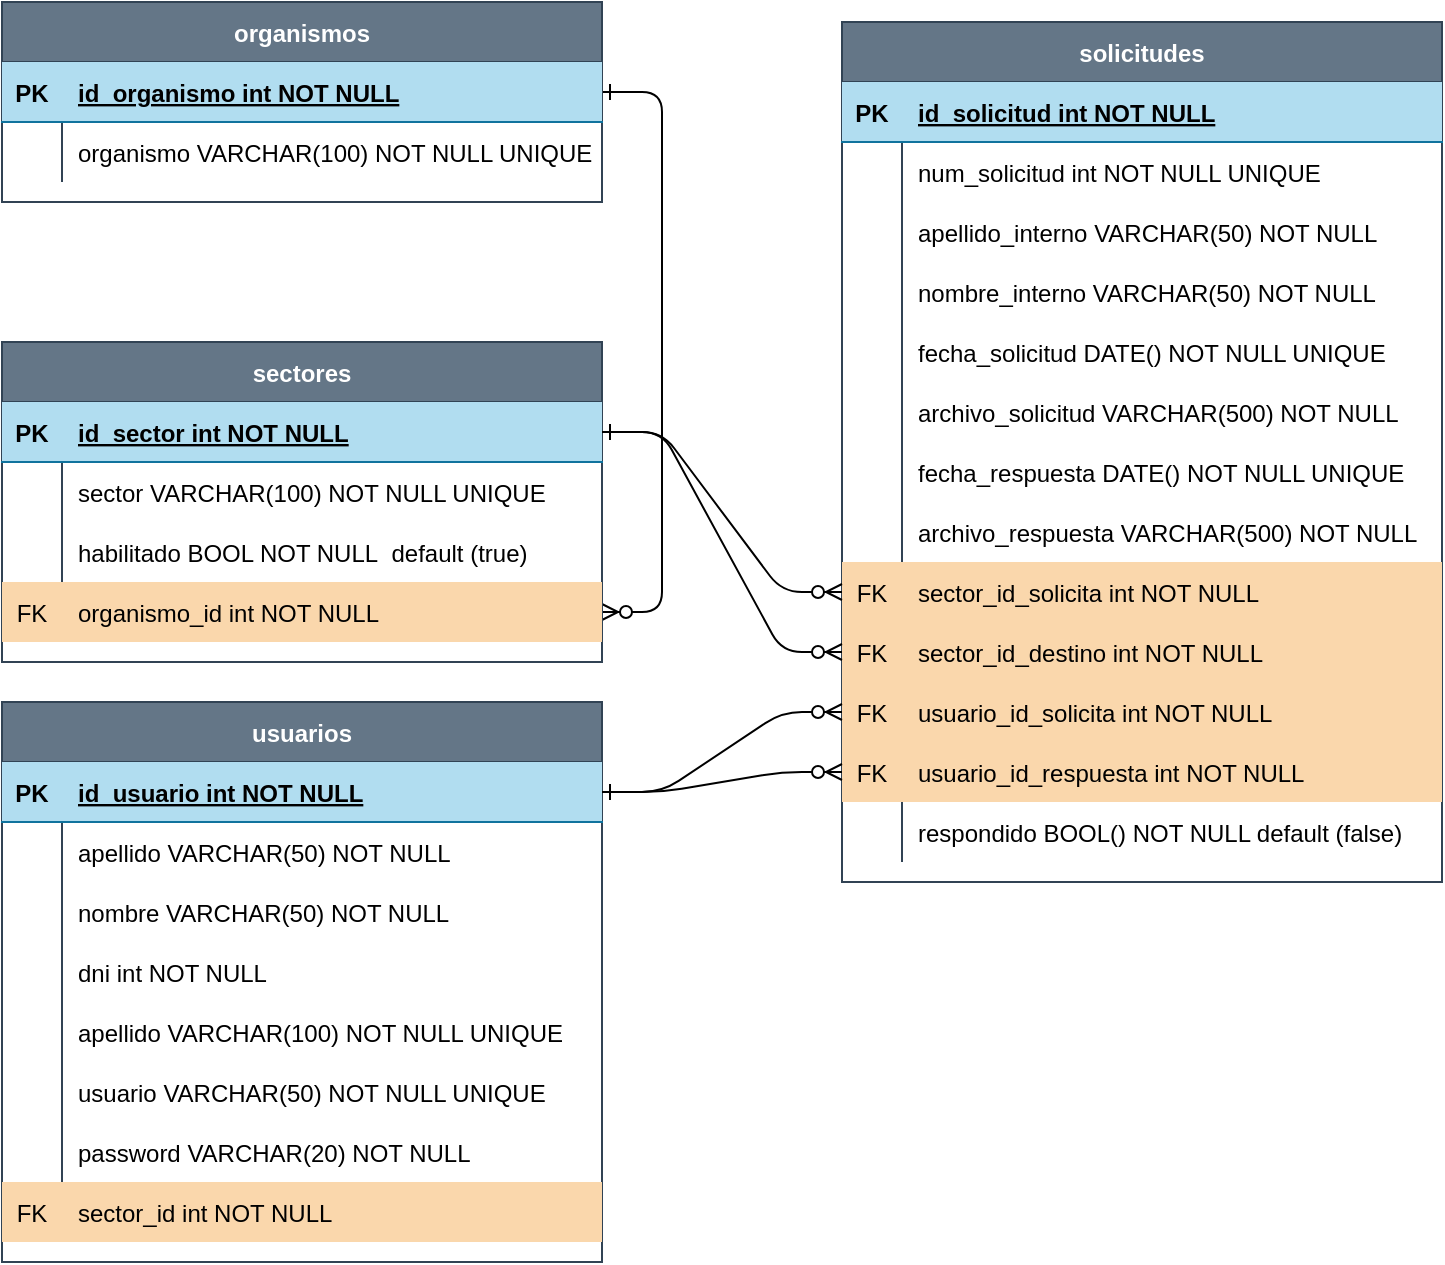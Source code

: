 <mxfile version="20.8.20" type="github">
  <diagram id="R2lEEEUBdFMjLlhIrx00" name="Page-1">
    <mxGraphModel dx="914" dy="766" grid="1" gridSize="10" guides="1" tooltips="1" connect="1" arrows="1" fold="1" page="1" pageScale="1" pageWidth="850" pageHeight="1100" math="0" shadow="0" extFonts="Permanent Marker^https://fonts.googleapis.com/css?family=Permanent+Marker">
      <root>
        <mxCell id="0" />
        <mxCell id="1" parent="0" />
        <mxCell id="C-vyLk0tnHw3VtMMgP7b-12" value="" style="edgeStyle=entityRelationEdgeStyle;endArrow=ERzeroToMany;startArrow=ERone;endFill=1;startFill=0;" parent="1" source="C-vyLk0tnHw3VtMMgP7b-3" target="x71KSPe7L1mLQkggoHx_-8" edge="1">
          <mxGeometry width="100" height="100" relative="1" as="geometry">
            <mxPoint x="400" y="180" as="sourcePoint" />
            <mxPoint x="700" y="355" as="targetPoint" />
          </mxGeometry>
        </mxCell>
        <mxCell id="C-vyLk0tnHw3VtMMgP7b-2" value="organismos" style="shape=table;startSize=30;container=1;collapsible=1;childLayout=tableLayout;fixedRows=1;rowLines=0;fontStyle=1;align=center;resizeLast=1;fillColor=#647687;strokeColor=#314354;fontColor=#ffffff;" parent="1" vertex="1">
          <mxGeometry x="80" y="90" width="300" height="100" as="geometry" />
        </mxCell>
        <mxCell id="C-vyLk0tnHw3VtMMgP7b-3" value="" style="shape=partialRectangle;collapsible=0;dropTarget=0;pointerEvents=0;fillColor=#b1ddf0;points=[[0,0.5],[1,0.5]];portConstraint=eastwest;top=0;left=0;right=0;bottom=1;strokeColor=#10739e;" parent="C-vyLk0tnHw3VtMMgP7b-2" vertex="1">
          <mxGeometry y="30" width="300" height="30" as="geometry" />
        </mxCell>
        <mxCell id="C-vyLk0tnHw3VtMMgP7b-4" value="PK" style="shape=partialRectangle;overflow=hidden;connectable=0;fillColor=none;top=0;left=0;bottom=0;right=0;fontStyle=1;" parent="C-vyLk0tnHw3VtMMgP7b-3" vertex="1">
          <mxGeometry width="30" height="30" as="geometry">
            <mxRectangle width="30" height="30" as="alternateBounds" />
          </mxGeometry>
        </mxCell>
        <mxCell id="C-vyLk0tnHw3VtMMgP7b-5" value="id_organismo int NOT NULL " style="shape=partialRectangle;overflow=hidden;connectable=0;fillColor=none;top=0;left=0;bottom=0;right=0;align=left;spacingLeft=6;fontStyle=5;" parent="C-vyLk0tnHw3VtMMgP7b-3" vertex="1">
          <mxGeometry x="30" width="270" height="30" as="geometry">
            <mxRectangle width="270" height="30" as="alternateBounds" />
          </mxGeometry>
        </mxCell>
        <mxCell id="C-vyLk0tnHw3VtMMgP7b-9" value="" style="shape=partialRectangle;collapsible=0;dropTarget=0;pointerEvents=0;fillColor=none;points=[[0,0.5],[1,0.5]];portConstraint=eastwest;top=0;left=0;right=0;bottom=0;" parent="C-vyLk0tnHw3VtMMgP7b-2" vertex="1">
          <mxGeometry y="60" width="300" height="30" as="geometry" />
        </mxCell>
        <mxCell id="C-vyLk0tnHw3VtMMgP7b-10" value="" style="shape=partialRectangle;overflow=hidden;connectable=0;fillColor=none;top=0;left=0;bottom=0;right=0;" parent="C-vyLk0tnHw3VtMMgP7b-9" vertex="1">
          <mxGeometry width="30" height="30" as="geometry">
            <mxRectangle width="30" height="30" as="alternateBounds" />
          </mxGeometry>
        </mxCell>
        <mxCell id="C-vyLk0tnHw3VtMMgP7b-11" value="organismo VARCHAR(100) NOT NULL UNIQUE" style="shape=partialRectangle;overflow=hidden;connectable=0;fillColor=none;top=0;left=0;bottom=0;right=0;align=left;spacingLeft=6;" parent="C-vyLk0tnHw3VtMMgP7b-9" vertex="1">
          <mxGeometry x="30" width="270" height="30" as="geometry">
            <mxRectangle width="270" height="30" as="alternateBounds" />
          </mxGeometry>
        </mxCell>
        <mxCell id="x71KSPe7L1mLQkggoHx_-1" value="sectores" style="shape=table;startSize=30;container=1;collapsible=1;childLayout=tableLayout;fixedRows=1;rowLines=0;fontStyle=1;align=center;resizeLast=1;fillColor=#647687;strokeColor=#314354;fontColor=#ffffff;" parent="1" vertex="1">
          <mxGeometry x="80" y="260" width="300" height="160" as="geometry" />
        </mxCell>
        <mxCell id="x71KSPe7L1mLQkggoHx_-2" value="" style="shape=partialRectangle;collapsible=0;dropTarget=0;pointerEvents=0;fillColor=#b1ddf0;points=[[0,0.5],[1,0.5]];portConstraint=eastwest;top=0;left=0;right=0;bottom=1;strokeColor=#10739e;" parent="x71KSPe7L1mLQkggoHx_-1" vertex="1">
          <mxGeometry y="30" width="300" height="30" as="geometry" />
        </mxCell>
        <mxCell id="x71KSPe7L1mLQkggoHx_-3" value="PK" style="shape=partialRectangle;overflow=hidden;connectable=0;fillColor=none;top=0;left=0;bottom=0;right=0;fontStyle=1;" parent="x71KSPe7L1mLQkggoHx_-2" vertex="1">
          <mxGeometry width="30" height="30" as="geometry">
            <mxRectangle width="30" height="30" as="alternateBounds" />
          </mxGeometry>
        </mxCell>
        <mxCell id="x71KSPe7L1mLQkggoHx_-4" value="id_sector int NOT NULL " style="shape=partialRectangle;overflow=hidden;connectable=0;fillColor=none;top=0;left=0;bottom=0;right=0;align=left;spacingLeft=6;fontStyle=5;" parent="x71KSPe7L1mLQkggoHx_-2" vertex="1">
          <mxGeometry x="30" width="270" height="30" as="geometry">
            <mxRectangle width="270" height="30" as="alternateBounds" />
          </mxGeometry>
        </mxCell>
        <mxCell id="x71KSPe7L1mLQkggoHx_-5" value="" style="shape=partialRectangle;collapsible=0;dropTarget=0;pointerEvents=0;fillColor=none;points=[[0,0.5],[1,0.5]];portConstraint=eastwest;top=0;left=0;right=0;bottom=0;" parent="x71KSPe7L1mLQkggoHx_-1" vertex="1">
          <mxGeometry y="60" width="300" height="30" as="geometry" />
        </mxCell>
        <mxCell id="x71KSPe7L1mLQkggoHx_-6" value="" style="shape=partialRectangle;overflow=hidden;connectable=0;fillColor=none;top=0;left=0;bottom=0;right=0;" parent="x71KSPe7L1mLQkggoHx_-5" vertex="1">
          <mxGeometry width="30" height="30" as="geometry">
            <mxRectangle width="30" height="30" as="alternateBounds" />
          </mxGeometry>
        </mxCell>
        <mxCell id="x71KSPe7L1mLQkggoHx_-7" value="sector VARCHAR(100) NOT NULL UNIQUE" style="shape=partialRectangle;overflow=hidden;connectable=0;fillColor=none;top=0;left=0;bottom=0;right=0;align=left;spacingLeft=6;" parent="x71KSPe7L1mLQkggoHx_-5" vertex="1">
          <mxGeometry x="30" width="270" height="30" as="geometry">
            <mxRectangle width="270" height="30" as="alternateBounds" />
          </mxGeometry>
        </mxCell>
        <mxCell id="_ndGO37qyhblYujin3GQ-9" value="" style="shape=partialRectangle;collapsible=0;dropTarget=0;pointerEvents=0;fillColor=none;points=[[0,0.5],[1,0.5]];portConstraint=eastwest;top=0;left=0;right=0;bottom=0;" vertex="1" parent="x71KSPe7L1mLQkggoHx_-1">
          <mxGeometry y="90" width="300" height="30" as="geometry" />
        </mxCell>
        <mxCell id="_ndGO37qyhblYujin3GQ-10" value="" style="shape=partialRectangle;overflow=hidden;connectable=0;fillColor=none;top=0;left=0;bottom=0;right=0;" vertex="1" parent="_ndGO37qyhblYujin3GQ-9">
          <mxGeometry width="30" height="30" as="geometry">
            <mxRectangle width="30" height="30" as="alternateBounds" />
          </mxGeometry>
        </mxCell>
        <mxCell id="_ndGO37qyhblYujin3GQ-11" value="habilitado BOOL NOT NULL  default (true)" style="shape=partialRectangle;overflow=hidden;connectable=0;fillColor=none;top=0;left=0;bottom=0;right=0;align=left;spacingLeft=6;" vertex="1" parent="_ndGO37qyhblYujin3GQ-9">
          <mxGeometry x="30" width="270" height="30" as="geometry">
            <mxRectangle width="270" height="30" as="alternateBounds" />
          </mxGeometry>
        </mxCell>
        <mxCell id="x71KSPe7L1mLQkggoHx_-8" value="" style="shape=partialRectangle;collapsible=0;dropTarget=0;pointerEvents=0;fillColor=#fad7ac;points=[[0,0.5],[1,0.5]];portConstraint=eastwest;top=0;left=0;right=0;bottom=0;strokeColor=#b46504;" parent="x71KSPe7L1mLQkggoHx_-1" vertex="1">
          <mxGeometry y="120" width="300" height="30" as="geometry" />
        </mxCell>
        <mxCell id="x71KSPe7L1mLQkggoHx_-9" value="FK" style="shape=partialRectangle;overflow=hidden;connectable=0;fillColor=none;top=0;left=0;bottom=0;right=0;" parent="x71KSPe7L1mLQkggoHx_-8" vertex="1">
          <mxGeometry width="30" height="30" as="geometry">
            <mxRectangle width="30" height="30" as="alternateBounds" />
          </mxGeometry>
        </mxCell>
        <mxCell id="x71KSPe7L1mLQkggoHx_-10" value="organismo_id int NOT NULL" style="shape=partialRectangle;overflow=hidden;connectable=0;fillColor=none;top=0;left=0;bottom=0;right=0;align=left;spacingLeft=6;" parent="x71KSPe7L1mLQkggoHx_-8" vertex="1">
          <mxGeometry x="30" width="270" height="30" as="geometry">
            <mxRectangle width="270" height="30" as="alternateBounds" />
          </mxGeometry>
        </mxCell>
        <mxCell id="x71KSPe7L1mLQkggoHx_-11" value="solicitudes" style="shape=table;startSize=30;container=1;collapsible=1;childLayout=tableLayout;fixedRows=1;rowLines=0;fontStyle=1;align=center;resizeLast=1;fillColor=#647687;strokeColor=#314354;fontColor=#ffffff;" parent="1" vertex="1">
          <mxGeometry x="500" y="100" width="300" height="430" as="geometry" />
        </mxCell>
        <mxCell id="x71KSPe7L1mLQkggoHx_-12" value="" style="shape=partialRectangle;collapsible=0;dropTarget=0;pointerEvents=0;fillColor=#b1ddf0;points=[[0,0.5],[1,0.5]];portConstraint=eastwest;top=0;left=0;right=0;bottom=1;strokeColor=#10739e;" parent="x71KSPe7L1mLQkggoHx_-11" vertex="1">
          <mxGeometry y="30" width="300" height="30" as="geometry" />
        </mxCell>
        <mxCell id="x71KSPe7L1mLQkggoHx_-13" value="PK" style="shape=partialRectangle;overflow=hidden;connectable=0;fillColor=none;top=0;left=0;bottom=0;right=0;fontStyle=1;" parent="x71KSPe7L1mLQkggoHx_-12" vertex="1">
          <mxGeometry width="30" height="30" as="geometry">
            <mxRectangle width="30" height="30" as="alternateBounds" />
          </mxGeometry>
        </mxCell>
        <mxCell id="x71KSPe7L1mLQkggoHx_-14" value="id_solicitud int NOT NULL " style="shape=partialRectangle;overflow=hidden;connectable=0;fillColor=none;top=0;left=0;bottom=0;right=0;align=left;spacingLeft=6;fontStyle=5;" parent="x71KSPe7L1mLQkggoHx_-12" vertex="1">
          <mxGeometry x="30" width="270" height="30" as="geometry">
            <mxRectangle width="270" height="30" as="alternateBounds" />
          </mxGeometry>
        </mxCell>
        <mxCell id="x71KSPe7L1mLQkggoHx_-15" value="" style="shape=partialRectangle;collapsible=0;dropTarget=0;pointerEvents=0;fillColor=none;points=[[0,0.5],[1,0.5]];portConstraint=eastwest;top=0;left=0;right=0;bottom=0;" parent="x71KSPe7L1mLQkggoHx_-11" vertex="1">
          <mxGeometry y="60" width="300" height="30" as="geometry" />
        </mxCell>
        <mxCell id="x71KSPe7L1mLQkggoHx_-16" value="" style="shape=partialRectangle;overflow=hidden;connectable=0;fillColor=none;top=0;left=0;bottom=0;right=0;" parent="x71KSPe7L1mLQkggoHx_-15" vertex="1">
          <mxGeometry width="30" height="30" as="geometry">
            <mxRectangle width="30" height="30" as="alternateBounds" />
          </mxGeometry>
        </mxCell>
        <mxCell id="x71KSPe7L1mLQkggoHx_-17" value="num_solicitud int NOT NULL UNIQUE" style="shape=partialRectangle;overflow=hidden;connectable=0;fillColor=none;top=0;left=0;bottom=0;right=0;align=left;spacingLeft=6;" parent="x71KSPe7L1mLQkggoHx_-15" vertex="1">
          <mxGeometry x="30" width="270" height="30" as="geometry">
            <mxRectangle width="270" height="30" as="alternateBounds" />
          </mxGeometry>
        </mxCell>
        <mxCell id="x71KSPe7L1mLQkggoHx_-21" value="" style="shape=partialRectangle;collapsible=0;dropTarget=0;pointerEvents=0;fillColor=none;points=[[0,0.5],[1,0.5]];portConstraint=eastwest;top=0;left=0;right=0;bottom=0;" parent="x71KSPe7L1mLQkggoHx_-11" vertex="1">
          <mxGeometry y="90" width="300" height="30" as="geometry" />
        </mxCell>
        <mxCell id="x71KSPe7L1mLQkggoHx_-22" value="" style="shape=partialRectangle;overflow=hidden;connectable=0;fillColor=none;top=0;left=0;bottom=0;right=0;" parent="x71KSPe7L1mLQkggoHx_-21" vertex="1">
          <mxGeometry width="30" height="30" as="geometry">
            <mxRectangle width="30" height="30" as="alternateBounds" />
          </mxGeometry>
        </mxCell>
        <mxCell id="x71KSPe7L1mLQkggoHx_-23" value="apellido_interno VARCHAR(50) NOT NULL" style="shape=partialRectangle;overflow=hidden;connectable=0;fillColor=none;top=0;left=0;bottom=0;right=0;align=left;spacingLeft=6;" parent="x71KSPe7L1mLQkggoHx_-21" vertex="1">
          <mxGeometry x="30" width="270" height="30" as="geometry">
            <mxRectangle width="270" height="30" as="alternateBounds" />
          </mxGeometry>
        </mxCell>
        <mxCell id="x71KSPe7L1mLQkggoHx_-24" value="" style="shape=partialRectangle;collapsible=0;dropTarget=0;pointerEvents=0;fillColor=none;points=[[0,0.5],[1,0.5]];portConstraint=eastwest;top=0;left=0;right=0;bottom=0;" parent="x71KSPe7L1mLQkggoHx_-11" vertex="1">
          <mxGeometry y="120" width="300" height="30" as="geometry" />
        </mxCell>
        <mxCell id="x71KSPe7L1mLQkggoHx_-25" value="" style="shape=partialRectangle;overflow=hidden;connectable=0;fillColor=none;top=0;left=0;bottom=0;right=0;" parent="x71KSPe7L1mLQkggoHx_-24" vertex="1">
          <mxGeometry width="30" height="30" as="geometry">
            <mxRectangle width="30" height="30" as="alternateBounds" />
          </mxGeometry>
        </mxCell>
        <mxCell id="x71KSPe7L1mLQkggoHx_-26" value="nombre_interno VARCHAR(50) NOT NULL " style="shape=partialRectangle;overflow=hidden;connectable=0;fillColor=none;top=0;left=0;bottom=0;right=0;align=left;spacingLeft=6;" parent="x71KSPe7L1mLQkggoHx_-24" vertex="1">
          <mxGeometry x="30" width="270" height="30" as="geometry">
            <mxRectangle width="270" height="30" as="alternateBounds" />
          </mxGeometry>
        </mxCell>
        <mxCell id="x71KSPe7L1mLQkggoHx_-27" value="" style="shape=partialRectangle;collapsible=0;dropTarget=0;pointerEvents=0;fillColor=none;points=[[0,0.5],[1,0.5]];portConstraint=eastwest;top=0;left=0;right=0;bottom=0;" parent="x71KSPe7L1mLQkggoHx_-11" vertex="1">
          <mxGeometry y="150" width="300" height="30" as="geometry" />
        </mxCell>
        <mxCell id="x71KSPe7L1mLQkggoHx_-28" value="" style="shape=partialRectangle;overflow=hidden;connectable=0;fillColor=none;top=0;left=0;bottom=0;right=0;" parent="x71KSPe7L1mLQkggoHx_-27" vertex="1">
          <mxGeometry width="30" height="30" as="geometry">
            <mxRectangle width="30" height="30" as="alternateBounds" />
          </mxGeometry>
        </mxCell>
        <mxCell id="x71KSPe7L1mLQkggoHx_-29" value="fecha_solicitud DATE() NOT NULL UNIQUE" style="shape=partialRectangle;overflow=hidden;connectable=0;fillColor=none;top=0;left=0;bottom=0;right=0;align=left;spacingLeft=6;" parent="x71KSPe7L1mLQkggoHx_-27" vertex="1">
          <mxGeometry x="30" width="270" height="30" as="geometry">
            <mxRectangle width="270" height="30" as="alternateBounds" />
          </mxGeometry>
        </mxCell>
        <mxCell id="x71KSPe7L1mLQkggoHx_-30" value="" style="shape=partialRectangle;collapsible=0;dropTarget=0;pointerEvents=0;fillColor=none;points=[[0,0.5],[1,0.5]];portConstraint=eastwest;top=0;left=0;right=0;bottom=0;" parent="x71KSPe7L1mLQkggoHx_-11" vertex="1">
          <mxGeometry y="180" width="300" height="30" as="geometry" />
        </mxCell>
        <mxCell id="x71KSPe7L1mLQkggoHx_-31" value="" style="shape=partialRectangle;overflow=hidden;connectable=0;fillColor=none;top=0;left=0;bottom=0;right=0;" parent="x71KSPe7L1mLQkggoHx_-30" vertex="1">
          <mxGeometry width="30" height="30" as="geometry">
            <mxRectangle width="30" height="30" as="alternateBounds" />
          </mxGeometry>
        </mxCell>
        <mxCell id="x71KSPe7L1mLQkggoHx_-32" value="archivo_solicitud VARCHAR(500) NOT NULL " style="shape=partialRectangle;overflow=hidden;connectable=0;fillColor=none;top=0;left=0;bottom=0;right=0;align=left;spacingLeft=6;" parent="x71KSPe7L1mLQkggoHx_-30" vertex="1">
          <mxGeometry x="30" width="270" height="30" as="geometry">
            <mxRectangle width="270" height="30" as="alternateBounds" />
          </mxGeometry>
        </mxCell>
        <mxCell id="x71KSPe7L1mLQkggoHx_-38" value="" style="shape=partialRectangle;collapsible=0;dropTarget=0;pointerEvents=0;fillColor=none;points=[[0,0.5],[1,0.5]];portConstraint=eastwest;top=0;left=0;right=0;bottom=0;" parent="x71KSPe7L1mLQkggoHx_-11" vertex="1">
          <mxGeometry y="210" width="300" height="30" as="geometry" />
        </mxCell>
        <mxCell id="x71KSPe7L1mLQkggoHx_-39" value="" style="shape=partialRectangle;overflow=hidden;connectable=0;fillColor=none;top=0;left=0;bottom=0;right=0;" parent="x71KSPe7L1mLQkggoHx_-38" vertex="1">
          <mxGeometry width="30" height="30" as="geometry">
            <mxRectangle width="30" height="30" as="alternateBounds" />
          </mxGeometry>
        </mxCell>
        <mxCell id="x71KSPe7L1mLQkggoHx_-40" value="fecha_respuesta DATE() NOT NULL UNIQUE" style="shape=partialRectangle;overflow=hidden;connectable=0;fillColor=none;top=0;left=0;bottom=0;right=0;align=left;spacingLeft=6;" parent="x71KSPe7L1mLQkggoHx_-38" vertex="1">
          <mxGeometry x="30" width="270" height="30" as="geometry">
            <mxRectangle width="270" height="30" as="alternateBounds" />
          </mxGeometry>
        </mxCell>
        <mxCell id="_ndGO37qyhblYujin3GQ-12" value="" style="shape=partialRectangle;collapsible=0;dropTarget=0;pointerEvents=0;fillColor=none;points=[[0,0.5],[1,0.5]];portConstraint=eastwest;top=0;left=0;right=0;bottom=0;" vertex="1" parent="x71KSPe7L1mLQkggoHx_-11">
          <mxGeometry y="240" width="300" height="30" as="geometry" />
        </mxCell>
        <mxCell id="_ndGO37qyhblYujin3GQ-13" value="" style="shape=partialRectangle;overflow=hidden;connectable=0;fillColor=none;top=0;left=0;bottom=0;right=0;" vertex="1" parent="_ndGO37qyhblYujin3GQ-12">
          <mxGeometry width="30" height="30" as="geometry">
            <mxRectangle width="30" height="30" as="alternateBounds" />
          </mxGeometry>
        </mxCell>
        <mxCell id="_ndGO37qyhblYujin3GQ-14" value="archivo_respuesta VARCHAR(500) NOT NULL " style="shape=partialRectangle;overflow=hidden;connectable=0;fillColor=none;top=0;left=0;bottom=0;right=0;align=left;spacingLeft=6;" vertex="1" parent="_ndGO37qyhblYujin3GQ-12">
          <mxGeometry x="30" width="270" height="30" as="geometry">
            <mxRectangle width="270" height="30" as="alternateBounds" />
          </mxGeometry>
        </mxCell>
        <mxCell id="x71KSPe7L1mLQkggoHx_-18" value="" style="shape=partialRectangle;collapsible=0;dropTarget=0;pointerEvents=0;fillColor=#fad7ac;points=[[0,0.5],[1,0.5]];portConstraint=eastwest;top=0;left=0;right=0;bottom=0;strokeColor=#b46504;" parent="x71KSPe7L1mLQkggoHx_-11" vertex="1">
          <mxGeometry y="270" width="300" height="30" as="geometry" />
        </mxCell>
        <mxCell id="x71KSPe7L1mLQkggoHx_-19" value="FK" style="shape=partialRectangle;overflow=hidden;connectable=0;fillColor=none;top=0;left=0;bottom=0;right=0;" parent="x71KSPe7L1mLQkggoHx_-18" vertex="1">
          <mxGeometry width="30" height="30" as="geometry">
            <mxRectangle width="30" height="30" as="alternateBounds" />
          </mxGeometry>
        </mxCell>
        <mxCell id="x71KSPe7L1mLQkggoHx_-20" value="sector_id_solicita int NOT NULL" style="shape=partialRectangle;overflow=hidden;connectable=0;fillColor=none;top=0;left=0;bottom=0;right=0;align=left;spacingLeft=6;" parent="x71KSPe7L1mLQkggoHx_-18" vertex="1">
          <mxGeometry x="30" width="270" height="30" as="geometry">
            <mxRectangle width="270" height="30" as="alternateBounds" />
          </mxGeometry>
        </mxCell>
        <mxCell id="x71KSPe7L1mLQkggoHx_-33" value="" style="shape=partialRectangle;collapsible=0;dropTarget=0;pointerEvents=0;fillColor=#fad7ac;points=[[0,0.5],[1,0.5]];portConstraint=eastwest;top=0;left=0;right=0;bottom=0;strokeColor=#b46504;" parent="x71KSPe7L1mLQkggoHx_-11" vertex="1">
          <mxGeometry y="300" width="300" height="30" as="geometry" />
        </mxCell>
        <mxCell id="x71KSPe7L1mLQkggoHx_-34" value="FK" style="shape=partialRectangle;overflow=hidden;connectable=0;fillColor=none;top=0;left=0;bottom=0;right=0;" parent="x71KSPe7L1mLQkggoHx_-33" vertex="1">
          <mxGeometry width="30" height="30" as="geometry">
            <mxRectangle width="30" height="30" as="alternateBounds" />
          </mxGeometry>
        </mxCell>
        <mxCell id="x71KSPe7L1mLQkggoHx_-35" value="sector_id_destino int NOT NULL" style="shape=partialRectangle;overflow=hidden;connectable=0;fillColor=none;top=0;left=0;bottom=0;right=0;align=left;spacingLeft=6;" parent="x71KSPe7L1mLQkggoHx_-33" vertex="1">
          <mxGeometry x="30" width="270" height="30" as="geometry">
            <mxRectangle width="270" height="30" as="alternateBounds" />
          </mxGeometry>
        </mxCell>
        <mxCell id="_ndGO37qyhblYujin3GQ-1" value="" style="shape=partialRectangle;collapsible=0;dropTarget=0;pointerEvents=0;fillColor=#fad7ac;points=[[0,0.5],[1,0.5]];portConstraint=eastwest;top=0;left=0;right=0;bottom=0;strokeColor=#b46504;" vertex="1" parent="x71KSPe7L1mLQkggoHx_-11">
          <mxGeometry y="330" width="300" height="30" as="geometry" />
        </mxCell>
        <mxCell id="_ndGO37qyhblYujin3GQ-2" value="FK" style="shape=partialRectangle;overflow=hidden;connectable=0;fillColor=none;top=0;left=0;bottom=0;right=0;" vertex="1" parent="_ndGO37qyhblYujin3GQ-1">
          <mxGeometry width="30" height="30" as="geometry">
            <mxRectangle width="30" height="30" as="alternateBounds" />
          </mxGeometry>
        </mxCell>
        <mxCell id="_ndGO37qyhblYujin3GQ-3" value="usuario_id_solicita int NOT NULL" style="shape=partialRectangle;overflow=hidden;connectable=0;fillColor=none;top=0;left=0;bottom=0;right=0;align=left;spacingLeft=6;" vertex="1" parent="_ndGO37qyhblYujin3GQ-1">
          <mxGeometry x="30" width="270" height="30" as="geometry">
            <mxRectangle width="270" height="30" as="alternateBounds" />
          </mxGeometry>
        </mxCell>
        <mxCell id="_ndGO37qyhblYujin3GQ-4" value="" style="shape=partialRectangle;collapsible=0;dropTarget=0;pointerEvents=0;fillColor=#fad7ac;points=[[0,0.5],[1,0.5]];portConstraint=eastwest;top=0;left=0;right=0;bottom=0;strokeColor=#b46504;" vertex="1" parent="x71KSPe7L1mLQkggoHx_-11">
          <mxGeometry y="360" width="300" height="30" as="geometry" />
        </mxCell>
        <mxCell id="_ndGO37qyhblYujin3GQ-5" value="FK" style="shape=partialRectangle;overflow=hidden;connectable=0;fillColor=none;top=0;left=0;bottom=0;right=0;" vertex="1" parent="_ndGO37qyhblYujin3GQ-4">
          <mxGeometry width="30" height="30" as="geometry">
            <mxRectangle width="30" height="30" as="alternateBounds" />
          </mxGeometry>
        </mxCell>
        <mxCell id="_ndGO37qyhblYujin3GQ-6" value="usuario_id_respuesta int NOT NULL" style="shape=partialRectangle;overflow=hidden;connectable=0;fillColor=none;top=0;left=0;bottom=0;right=0;align=left;spacingLeft=6;" vertex="1" parent="_ndGO37qyhblYujin3GQ-4">
          <mxGeometry x="30" width="270" height="30" as="geometry">
            <mxRectangle width="270" height="30" as="alternateBounds" />
          </mxGeometry>
        </mxCell>
        <mxCell id="_ndGO37qyhblYujin3GQ-52" value="" style="shape=partialRectangle;collapsible=0;dropTarget=0;pointerEvents=0;fillColor=none;points=[[0,0.5],[1,0.5]];portConstraint=eastwest;top=0;left=0;right=0;bottom=0;" vertex="1" parent="x71KSPe7L1mLQkggoHx_-11">
          <mxGeometry y="390" width="300" height="30" as="geometry" />
        </mxCell>
        <mxCell id="_ndGO37qyhblYujin3GQ-53" value="" style="shape=partialRectangle;overflow=hidden;connectable=0;fillColor=none;top=0;left=0;bottom=0;right=0;" vertex="1" parent="_ndGO37qyhblYujin3GQ-52">
          <mxGeometry width="30" height="30" as="geometry">
            <mxRectangle width="30" height="30" as="alternateBounds" />
          </mxGeometry>
        </mxCell>
        <mxCell id="_ndGO37qyhblYujin3GQ-54" value="respondido BOOL() NOT NULL default (false) " style="shape=partialRectangle;overflow=hidden;connectable=0;fillColor=none;top=0;left=0;bottom=0;right=0;align=left;spacingLeft=6;" vertex="1" parent="_ndGO37qyhblYujin3GQ-52">
          <mxGeometry x="30" width="270" height="30" as="geometry">
            <mxRectangle width="270" height="30" as="alternateBounds" />
          </mxGeometry>
        </mxCell>
        <mxCell id="x71KSPe7L1mLQkggoHx_-36" value="" style="edgeStyle=entityRelationEdgeStyle;endArrow=ERzeroToMany;startArrow=ERone;endFill=1;startFill=0;exitX=1;exitY=0.5;exitDx=0;exitDy=0;entryX=0;entryY=0.5;entryDx=0;entryDy=0;" parent="1" source="x71KSPe7L1mLQkggoHx_-2" target="x71KSPe7L1mLQkggoHx_-18" edge="1">
          <mxGeometry width="100" height="100" relative="1" as="geometry">
            <mxPoint x="390" y="155" as="sourcePoint" />
            <mxPoint x="390" y="375" as="targetPoint" />
          </mxGeometry>
        </mxCell>
        <mxCell id="x71KSPe7L1mLQkggoHx_-37" value="" style="edgeStyle=entityRelationEdgeStyle;endArrow=ERzeroToMany;startArrow=ERone;endFill=1;startFill=0;exitX=1;exitY=0.5;exitDx=0;exitDy=0;entryX=0;entryY=0.5;entryDx=0;entryDy=0;" parent="1" source="x71KSPe7L1mLQkggoHx_-2" target="x71KSPe7L1mLQkggoHx_-33" edge="1">
          <mxGeometry width="100" height="100" relative="1" as="geometry">
            <mxPoint x="390" y="315" as="sourcePoint" />
            <mxPoint x="510" y="335" as="targetPoint" />
          </mxGeometry>
        </mxCell>
        <mxCell id="x71KSPe7L1mLQkggoHx_-41" value="usuarios" style="shape=table;startSize=30;container=1;collapsible=1;childLayout=tableLayout;fixedRows=1;rowLines=0;fontStyle=1;align=center;resizeLast=1;fillColor=#647687;strokeColor=#314354;fontColor=#ffffff;" parent="1" vertex="1">
          <mxGeometry x="80" y="440" width="300" height="280" as="geometry" />
        </mxCell>
        <mxCell id="x71KSPe7L1mLQkggoHx_-42" value="" style="shape=partialRectangle;collapsible=0;dropTarget=0;pointerEvents=0;fillColor=#b1ddf0;points=[[0,0.5],[1,0.5]];portConstraint=eastwest;top=0;left=0;right=0;bottom=1;strokeColor=#10739e;" parent="x71KSPe7L1mLQkggoHx_-41" vertex="1">
          <mxGeometry y="30" width="300" height="30" as="geometry" />
        </mxCell>
        <mxCell id="x71KSPe7L1mLQkggoHx_-43" value="PK" style="shape=partialRectangle;overflow=hidden;connectable=0;fillColor=none;top=0;left=0;bottom=0;right=0;fontStyle=1;" parent="x71KSPe7L1mLQkggoHx_-42" vertex="1">
          <mxGeometry width="30" height="30" as="geometry">
            <mxRectangle width="30" height="30" as="alternateBounds" />
          </mxGeometry>
        </mxCell>
        <mxCell id="x71KSPe7L1mLQkggoHx_-44" value="id_usuario int NOT NULL " style="shape=partialRectangle;overflow=hidden;connectable=0;fillColor=none;top=0;left=0;bottom=0;right=0;align=left;spacingLeft=6;fontStyle=5;" parent="x71KSPe7L1mLQkggoHx_-42" vertex="1">
          <mxGeometry x="30" width="270" height="30" as="geometry">
            <mxRectangle width="270" height="30" as="alternateBounds" />
          </mxGeometry>
        </mxCell>
        <mxCell id="x71KSPe7L1mLQkggoHx_-45" value="" style="shape=partialRectangle;collapsible=0;dropTarget=0;pointerEvents=0;fillColor=none;points=[[0,0.5],[1,0.5]];portConstraint=eastwest;top=0;left=0;right=0;bottom=0;" parent="x71KSPe7L1mLQkggoHx_-41" vertex="1">
          <mxGeometry y="60" width="300" height="30" as="geometry" />
        </mxCell>
        <mxCell id="x71KSPe7L1mLQkggoHx_-46" value="" style="shape=partialRectangle;overflow=hidden;connectable=0;fillColor=none;top=0;left=0;bottom=0;right=0;" parent="x71KSPe7L1mLQkggoHx_-45" vertex="1">
          <mxGeometry width="30" height="30" as="geometry">
            <mxRectangle width="30" height="30" as="alternateBounds" />
          </mxGeometry>
        </mxCell>
        <mxCell id="x71KSPe7L1mLQkggoHx_-47" value="apellido VARCHAR(50) NOT NULL" style="shape=partialRectangle;overflow=hidden;connectable=0;fillColor=none;top=0;left=0;bottom=0;right=0;align=left;spacingLeft=6;" parent="x71KSPe7L1mLQkggoHx_-45" vertex="1">
          <mxGeometry x="30" width="270" height="30" as="geometry">
            <mxRectangle width="270" height="30" as="alternateBounds" />
          </mxGeometry>
        </mxCell>
        <mxCell id="x71KSPe7L1mLQkggoHx_-51" value="" style="shape=partialRectangle;collapsible=0;dropTarget=0;pointerEvents=0;fillColor=none;points=[[0,0.5],[1,0.5]];portConstraint=eastwest;top=0;left=0;right=0;bottom=0;" parent="x71KSPe7L1mLQkggoHx_-41" vertex="1">
          <mxGeometry y="90" width="300" height="30" as="geometry" />
        </mxCell>
        <mxCell id="x71KSPe7L1mLQkggoHx_-52" value="" style="shape=partialRectangle;overflow=hidden;connectable=0;fillColor=none;top=0;left=0;bottom=0;right=0;" parent="x71KSPe7L1mLQkggoHx_-51" vertex="1">
          <mxGeometry width="30" height="30" as="geometry">
            <mxRectangle width="30" height="30" as="alternateBounds" />
          </mxGeometry>
        </mxCell>
        <mxCell id="x71KSPe7L1mLQkggoHx_-53" value="nombre VARCHAR(50) NOT NULL" style="shape=partialRectangle;overflow=hidden;connectable=0;fillColor=none;top=0;left=0;bottom=0;right=0;align=left;spacingLeft=6;" parent="x71KSPe7L1mLQkggoHx_-51" vertex="1">
          <mxGeometry x="30" width="270" height="30" as="geometry">
            <mxRectangle width="270" height="30" as="alternateBounds" />
          </mxGeometry>
        </mxCell>
        <mxCell id="x71KSPe7L1mLQkggoHx_-54" value="" style="shape=partialRectangle;collapsible=0;dropTarget=0;pointerEvents=0;fillColor=none;points=[[0,0.5],[1,0.5]];portConstraint=eastwest;top=0;left=0;right=0;bottom=0;" parent="x71KSPe7L1mLQkggoHx_-41" vertex="1">
          <mxGeometry y="120" width="300" height="30" as="geometry" />
        </mxCell>
        <mxCell id="x71KSPe7L1mLQkggoHx_-55" value="" style="shape=partialRectangle;overflow=hidden;connectable=0;fillColor=none;top=0;left=0;bottom=0;right=0;" parent="x71KSPe7L1mLQkggoHx_-54" vertex="1">
          <mxGeometry width="30" height="30" as="geometry">
            <mxRectangle width="30" height="30" as="alternateBounds" />
          </mxGeometry>
        </mxCell>
        <mxCell id="x71KSPe7L1mLQkggoHx_-56" value="dni int NOT NULL" style="shape=partialRectangle;overflow=hidden;connectable=0;fillColor=none;top=0;left=0;bottom=0;right=0;align=left;spacingLeft=6;" parent="x71KSPe7L1mLQkggoHx_-54" vertex="1">
          <mxGeometry x="30" width="270" height="30" as="geometry">
            <mxRectangle width="270" height="30" as="alternateBounds" />
          </mxGeometry>
        </mxCell>
        <mxCell id="x71KSPe7L1mLQkggoHx_-57" value="" style="shape=partialRectangle;collapsible=0;dropTarget=0;pointerEvents=0;fillColor=none;points=[[0,0.5],[1,0.5]];portConstraint=eastwest;top=0;left=0;right=0;bottom=0;" parent="x71KSPe7L1mLQkggoHx_-41" vertex="1">
          <mxGeometry y="150" width="300" height="30" as="geometry" />
        </mxCell>
        <mxCell id="x71KSPe7L1mLQkggoHx_-58" value="" style="shape=partialRectangle;overflow=hidden;connectable=0;fillColor=none;top=0;left=0;bottom=0;right=0;" parent="x71KSPe7L1mLQkggoHx_-57" vertex="1">
          <mxGeometry width="30" height="30" as="geometry">
            <mxRectangle width="30" height="30" as="alternateBounds" />
          </mxGeometry>
        </mxCell>
        <mxCell id="x71KSPe7L1mLQkggoHx_-59" value="apellido VARCHAR(100) NOT NULL UNIQUE" style="shape=partialRectangle;overflow=hidden;connectable=0;fillColor=none;top=0;left=0;bottom=0;right=0;align=left;spacingLeft=6;" parent="x71KSPe7L1mLQkggoHx_-57" vertex="1">
          <mxGeometry x="30" width="270" height="30" as="geometry">
            <mxRectangle width="270" height="30" as="alternateBounds" />
          </mxGeometry>
        </mxCell>
        <mxCell id="x71KSPe7L1mLQkggoHx_-60" value="" style="shape=partialRectangle;collapsible=0;dropTarget=0;pointerEvents=0;fillColor=none;points=[[0,0.5],[1,0.5]];portConstraint=eastwest;top=0;left=0;right=0;bottom=0;" parent="x71KSPe7L1mLQkggoHx_-41" vertex="1">
          <mxGeometry y="180" width="300" height="30" as="geometry" />
        </mxCell>
        <mxCell id="x71KSPe7L1mLQkggoHx_-61" value="" style="shape=partialRectangle;overflow=hidden;connectable=0;fillColor=none;top=0;left=0;bottom=0;right=0;" parent="x71KSPe7L1mLQkggoHx_-60" vertex="1">
          <mxGeometry width="30" height="30" as="geometry">
            <mxRectangle width="30" height="30" as="alternateBounds" />
          </mxGeometry>
        </mxCell>
        <mxCell id="x71KSPe7L1mLQkggoHx_-62" value="usuario VARCHAR(50) NOT NULL UNIQUE" style="shape=partialRectangle;overflow=hidden;connectable=0;fillColor=none;top=0;left=0;bottom=0;right=0;align=left;spacingLeft=6;" parent="x71KSPe7L1mLQkggoHx_-60" vertex="1">
          <mxGeometry x="30" width="270" height="30" as="geometry">
            <mxRectangle width="270" height="30" as="alternateBounds" />
          </mxGeometry>
        </mxCell>
        <mxCell id="x71KSPe7L1mLQkggoHx_-63" value="" style="shape=partialRectangle;collapsible=0;dropTarget=0;pointerEvents=0;fillColor=none;points=[[0,0.5],[1,0.5]];portConstraint=eastwest;top=0;left=0;right=0;bottom=0;" parent="x71KSPe7L1mLQkggoHx_-41" vertex="1">
          <mxGeometry y="210" width="300" height="30" as="geometry" />
        </mxCell>
        <mxCell id="x71KSPe7L1mLQkggoHx_-64" value="" style="shape=partialRectangle;overflow=hidden;connectable=0;fillColor=none;top=0;left=0;bottom=0;right=0;" parent="x71KSPe7L1mLQkggoHx_-63" vertex="1">
          <mxGeometry width="30" height="30" as="geometry">
            <mxRectangle width="30" height="30" as="alternateBounds" />
          </mxGeometry>
        </mxCell>
        <mxCell id="x71KSPe7L1mLQkggoHx_-65" value="password VARCHAR(20) NOT NULL" style="shape=partialRectangle;overflow=hidden;connectable=0;fillColor=none;top=0;left=0;bottom=0;right=0;align=left;spacingLeft=6;" parent="x71KSPe7L1mLQkggoHx_-63" vertex="1">
          <mxGeometry x="30" width="270" height="30" as="geometry">
            <mxRectangle width="270" height="30" as="alternateBounds" />
          </mxGeometry>
        </mxCell>
        <mxCell id="x71KSPe7L1mLQkggoHx_-48" value="" style="shape=partialRectangle;collapsible=0;dropTarget=0;pointerEvents=0;fillColor=#fad7ac;points=[[0,0.5],[1,0.5]];portConstraint=eastwest;top=0;left=0;right=0;bottom=0;strokeColor=#b46504;" parent="x71KSPe7L1mLQkggoHx_-41" vertex="1">
          <mxGeometry y="240" width="300" height="30" as="geometry" />
        </mxCell>
        <mxCell id="x71KSPe7L1mLQkggoHx_-49" value="FK" style="shape=partialRectangle;overflow=hidden;connectable=0;fillColor=none;top=0;left=0;bottom=0;right=0;" parent="x71KSPe7L1mLQkggoHx_-48" vertex="1">
          <mxGeometry width="30" height="30" as="geometry">
            <mxRectangle width="30" height="30" as="alternateBounds" />
          </mxGeometry>
        </mxCell>
        <mxCell id="x71KSPe7L1mLQkggoHx_-50" value="sector_id int NOT NULL" style="shape=partialRectangle;overflow=hidden;connectable=0;fillColor=none;top=0;left=0;bottom=0;right=0;align=left;spacingLeft=6;" parent="x71KSPe7L1mLQkggoHx_-48" vertex="1">
          <mxGeometry x="30" width="270" height="30" as="geometry">
            <mxRectangle width="270" height="30" as="alternateBounds" />
          </mxGeometry>
        </mxCell>
        <mxCell id="_ndGO37qyhblYujin3GQ-7" value="" style="edgeStyle=entityRelationEdgeStyle;endArrow=ERzeroToMany;startArrow=ERone;endFill=1;startFill=0;exitX=1;exitY=0.5;exitDx=0;exitDy=0;entryX=0;entryY=0.5;entryDx=0;entryDy=0;" edge="1" parent="1" source="x71KSPe7L1mLQkggoHx_-42" target="_ndGO37qyhblYujin3GQ-1">
          <mxGeometry width="100" height="100" relative="1" as="geometry">
            <mxPoint x="400" y="490" as="sourcePoint" />
            <mxPoint x="520" y="570" as="targetPoint" />
          </mxGeometry>
        </mxCell>
        <mxCell id="_ndGO37qyhblYujin3GQ-8" value="" style="edgeStyle=entityRelationEdgeStyle;endArrow=ERzeroToMany;startArrow=ERone;endFill=1;startFill=0;exitX=1;exitY=0.5;exitDx=0;exitDy=0;entryX=0;entryY=0.5;entryDx=0;entryDy=0;" edge="1" parent="1" source="x71KSPe7L1mLQkggoHx_-42" target="_ndGO37qyhblYujin3GQ-4">
          <mxGeometry width="100" height="100" relative="1" as="geometry">
            <mxPoint x="390" y="495" as="sourcePoint" />
            <mxPoint x="510" y="425" as="targetPoint" />
          </mxGeometry>
        </mxCell>
      </root>
    </mxGraphModel>
  </diagram>
</mxfile>
